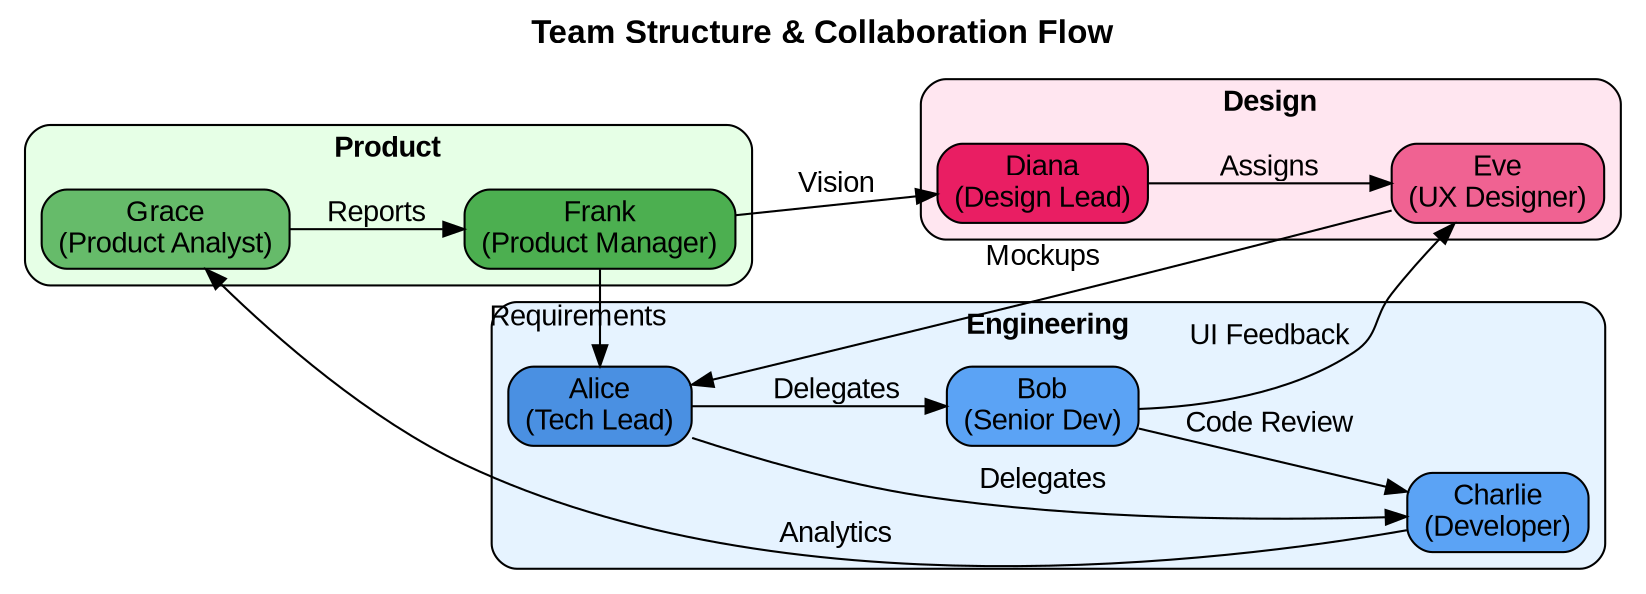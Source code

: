 digraph TeamCollaboration {
    // Graph properties
    rankdir=LR;
    compound=true;
    node [shape=box, style="rounded, filled", fontname="Arial"];
    edge [fontname="Arial"];

    // Team structure using subgraphs
    subgraph cluster_engineering {
        label="Engineering";
        style="rounded, filled";
        fillcolor="#E6F3FF";
        fontsize=14;
        fontname="Arial Bold";

        "alice" [label="Alice\n(Tech Lead)", type="team", level="2", fillcolor="#4A90E2"];
        "bob" [label="Bob\n(Senior Dev)", type="team", level="1", fillcolor="#5BA3F5"];
        "charlie" [label="Charlie\n(Developer)", type="team", level="1", fillcolor="#5BA3F5"];
    }

    subgraph cluster_design {
        label="Design";
        style="rounded, filled";
        fillcolor="#FFE6F0";
        fontsize=14;
        fontname="Arial Bold";

        "diana" [label="Diana\n(Design Lead)", type="site", level="2", fillcolor="#E91E63"];
        "eve" [label="Eve\n(UX Designer)", type="site", level="1", fillcolor="#F06292"];
    }

    subgraph cluster_product {
        label="Product";
        style="rounded, filled";
        fillcolor="#E6FFE6";
        fontsize=14;
        fontname="Arial Bold";

        "frank" [label="Frank\n(Product Manager)", type="lob", level="2", fillcolor="#4CAF50"];
        "grace" [label="Grace\n(Product Analyst)", type="lob", level="1", fillcolor="#66BB6A"];
    }

    // Collaboration relationships using edges
    // Product defines requirements
    "frank" -> "alice" [label="Requirements"];
    "frank" -> "diana" [label="Vision"];
    
    // Design creates mockups
    "diana" -> "eve" [label="Assigns"];
    "eve" -> "alice" [label="Mockups"];
    
    // Engineering implements
    "alice" -> "bob" [label="Delegates"];
    "alice" -> "charlie" [label="Delegates"];
    "bob" -> "charlie" [label="Code Review"];
    
    // Cross-team collaboration
    "bob" -> "eve" [label="UI Feedback"];
    "charlie" -> "grace" [label="Analytics"];
    "grace" -> "frank" [label="Reports"];

    // Add a title
    label="Team Structure & Collaboration Flow";
    fontsize=16;
    fontname="Arial Bold";
    labelloc="t";
}